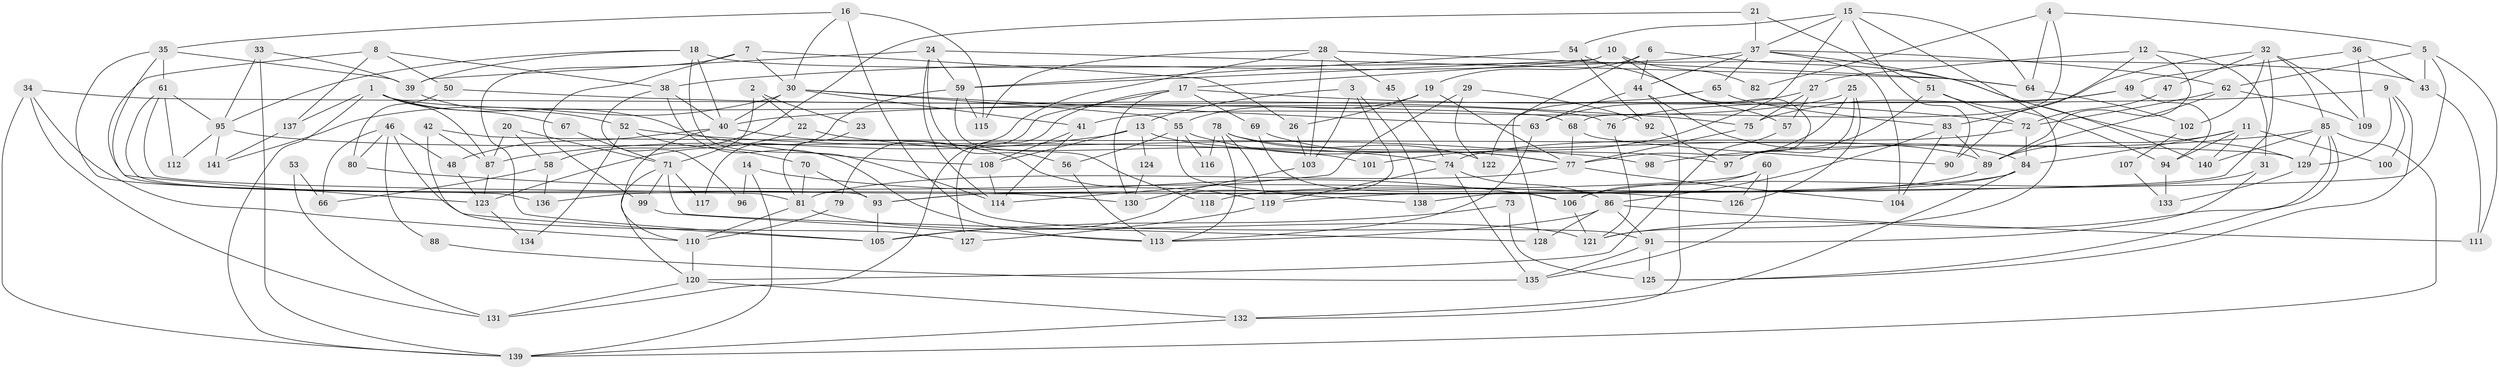 // Generated by graph-tools (version 1.1) at 2025/15/03/09/25 04:15:03]
// undirected, 141 vertices, 282 edges
graph export_dot {
graph [start="1"]
  node [color=gray90,style=filled];
  1;
  2;
  3;
  4;
  5;
  6;
  7;
  8;
  9;
  10;
  11;
  12;
  13;
  14;
  15;
  16;
  17;
  18;
  19;
  20;
  21;
  22;
  23;
  24;
  25;
  26;
  27;
  28;
  29;
  30;
  31;
  32;
  33;
  34;
  35;
  36;
  37;
  38;
  39;
  40;
  41;
  42;
  43;
  44;
  45;
  46;
  47;
  48;
  49;
  50;
  51;
  52;
  53;
  54;
  55;
  56;
  57;
  58;
  59;
  60;
  61;
  62;
  63;
  64;
  65;
  66;
  67;
  68;
  69;
  70;
  71;
  72;
  73;
  74;
  75;
  76;
  77;
  78;
  79;
  80;
  81;
  82;
  83;
  84;
  85;
  86;
  87;
  88;
  89;
  90;
  91;
  92;
  93;
  94;
  95;
  96;
  97;
  98;
  99;
  100;
  101;
  102;
  103;
  104;
  105;
  106;
  107;
  108;
  109;
  110;
  111;
  112;
  113;
  114;
  115;
  116;
  117;
  118;
  119;
  120;
  121;
  122;
  123;
  124;
  125;
  126;
  127;
  128;
  129;
  130;
  131;
  132;
  133;
  134;
  135;
  136;
  137;
  138;
  139;
  140;
  141;
  1 -- 87;
  1 -- 108;
  1 -- 67;
  1 -- 76;
  1 -- 137;
  1 -- 139;
  2 -- 22;
  2 -- 71;
  2 -- 23;
  3 -- 13;
  3 -- 138;
  3 -- 103;
  3 -- 105;
  4 -- 5;
  4 -- 68;
  4 -- 64;
  4 -- 82;
  5 -- 62;
  5 -- 119;
  5 -- 43;
  5 -- 111;
  6 -- 129;
  6 -- 19;
  6 -- 44;
  6 -- 128;
  7 -- 30;
  7 -- 99;
  7 -- 26;
  7 -- 105;
  8 -- 38;
  8 -- 50;
  8 -- 123;
  8 -- 137;
  9 -- 129;
  9 -- 40;
  9 -- 100;
  9 -- 125;
  10 -- 59;
  10 -- 57;
  10 -- 17;
  10 -- 82;
  11 -- 140;
  11 -- 89;
  11 -- 84;
  11 -- 94;
  11 -- 100;
  12 -- 31;
  12 -- 89;
  12 -- 27;
  12 -- 90;
  13 -- 97;
  13 -- 108;
  13 -- 87;
  13 -- 124;
  14 -- 139;
  14 -- 106;
  14 -- 96;
  15 -- 90;
  15 -- 37;
  15 -- 54;
  15 -- 64;
  15 -- 101;
  15 -- 121;
  16 -- 30;
  16 -- 35;
  16 -- 91;
  16 -- 115;
  17 -- 69;
  17 -- 72;
  17 -- 127;
  17 -- 130;
  17 -- 131;
  18 -- 39;
  18 -- 40;
  18 -- 43;
  18 -- 95;
  18 -- 114;
  19 -- 26;
  19 -- 55;
  19 -- 77;
  20 -- 71;
  20 -- 58;
  20 -- 87;
  21 -- 51;
  21 -- 37;
  21 -- 58;
  22 -- 123;
  22 -- 74;
  23 -- 81;
  24 -- 64;
  24 -- 56;
  24 -- 39;
  24 -- 59;
  24 -- 114;
  25 -- 97;
  25 -- 77;
  25 -- 41;
  25 -- 126;
  26 -- 103;
  27 -- 63;
  27 -- 57;
  27 -- 75;
  28 -- 103;
  28 -- 64;
  28 -- 45;
  28 -- 79;
  28 -- 115;
  29 -- 114;
  29 -- 92;
  29 -- 122;
  30 -- 141;
  30 -- 41;
  30 -- 40;
  30 -- 55;
  30 -- 63;
  31 -- 106;
  31 -- 91;
  32 -- 83;
  32 -- 85;
  32 -- 47;
  32 -- 93;
  32 -- 102;
  32 -- 109;
  33 -- 39;
  33 -- 139;
  33 -- 95;
  34 -- 131;
  34 -- 139;
  34 -- 68;
  34 -- 110;
  35 -- 61;
  35 -- 81;
  35 -- 39;
  35 -- 136;
  36 -- 43;
  36 -- 49;
  36 -- 109;
  37 -- 44;
  37 -- 104;
  37 -- 38;
  37 -- 62;
  37 -- 65;
  37 -- 140;
  38 -- 113;
  38 -- 40;
  38 -- 96;
  39 -- 52;
  40 -- 48;
  40 -- 110;
  40 -- 119;
  41 -- 114;
  41 -- 108;
  42 -- 87;
  42 -- 105;
  42 -- 129;
  43 -- 111;
  44 -- 84;
  44 -- 63;
  44 -- 132;
  45 -- 74;
  46 -- 48;
  46 -- 127;
  46 -- 66;
  46 -- 80;
  46 -- 88;
  47 -- 72;
  48 -- 123;
  49 -- 75;
  49 -- 76;
  49 -- 94;
  50 -- 75;
  50 -- 80;
  51 -- 72;
  51 -- 94;
  51 -- 97;
  52 -- 70;
  52 -- 98;
  52 -- 134;
  53 -- 131;
  53 -- 66;
  54 -- 59;
  54 -- 92;
  54 -- 97;
  55 -- 77;
  55 -- 56;
  55 -- 116;
  55 -- 138;
  56 -- 113;
  57 -- 120;
  58 -- 136;
  58 -- 66;
  59 -- 115;
  59 -- 117;
  59 -- 118;
  60 -- 93;
  60 -- 135;
  60 -- 106;
  60 -- 126;
  61 -- 93;
  61 -- 95;
  61 -- 112;
  61 -- 130;
  62 -- 109;
  62 -- 72;
  62 -- 89;
  63 -- 113;
  64 -- 102;
  65 -- 83;
  65 -- 122;
  67 -- 71;
  68 -- 77;
  68 -- 90;
  69 -- 106;
  69 -- 77;
  70 -- 81;
  70 -- 93;
  71 -- 128;
  71 -- 120;
  71 -- 99;
  71 -- 117;
  72 -- 74;
  72 -- 84;
  73 -- 105;
  73 -- 125;
  74 -- 119;
  74 -- 86;
  74 -- 135;
  75 -- 77;
  76 -- 121;
  77 -- 81;
  77 -- 104;
  78 -- 113;
  78 -- 122;
  78 -- 89;
  78 -- 116;
  78 -- 119;
  79 -- 110;
  80 -- 126;
  81 -- 110;
  81 -- 121;
  83 -- 86;
  83 -- 89;
  83 -- 104;
  84 -- 132;
  84 -- 136;
  84 -- 138;
  85 -- 125;
  85 -- 139;
  85 -- 98;
  85 -- 121;
  85 -- 129;
  85 -- 140;
  86 -- 111;
  86 -- 91;
  86 -- 113;
  86 -- 128;
  87 -- 123;
  88 -- 135;
  89 -- 118;
  91 -- 125;
  91 -- 135;
  92 -- 97;
  93 -- 105;
  94 -- 133;
  95 -- 101;
  95 -- 112;
  95 -- 141;
  99 -- 113;
  102 -- 107;
  103 -- 130;
  106 -- 121;
  107 -- 133;
  108 -- 114;
  110 -- 120;
  119 -- 127;
  120 -- 132;
  120 -- 131;
  123 -- 134;
  124 -- 130;
  129 -- 133;
  132 -- 139;
  137 -- 141;
}
